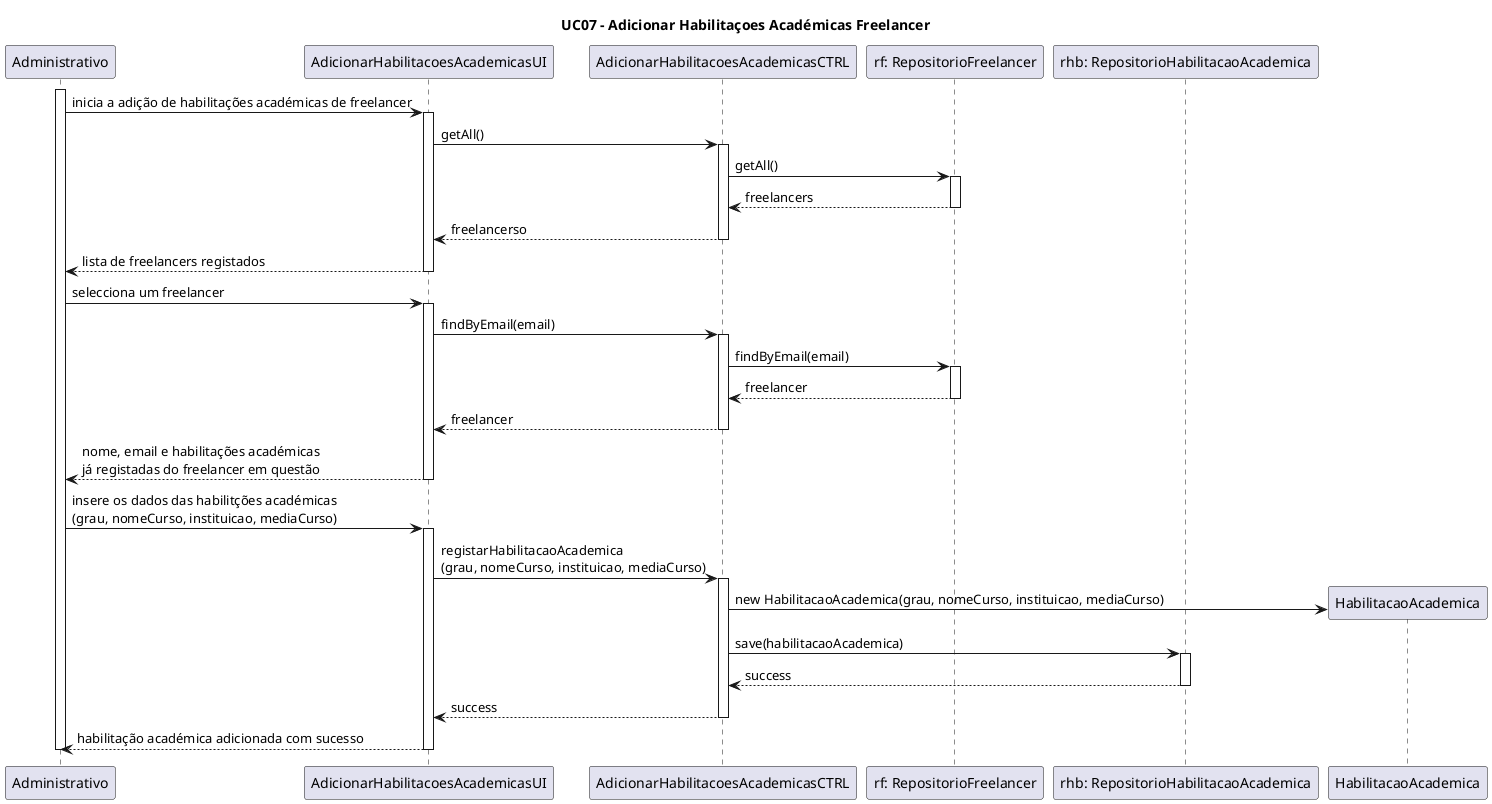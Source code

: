 @startuml

title UC07 - Adicionar Habilitaçoes Académicas Freelancer

participant "Administrativo" as Administrativo
participant "AdicionarHabilitacoesAcademicasUI" as AdicionarHabilitacoesAcademicasUI
participant "AdicionarHabilitacoesAcademicasCTRL" as AdicionarHabilitacoesAcademicasCTRL
participant "rf: RepositorioFreelancer" as RepositorioFreelancer
participant "rhb: RepositorioHabilitacaoAcademica" as RepositorioHabilitacaoAcademica

activate Administrativo
Administrativo -> AdicionarHabilitacoesAcademicasUI : inicia a adição de habilitações académicas de freelancer
activate AdicionarHabilitacoesAcademicasUI
AdicionarHabilitacoesAcademicasUI -> AdicionarHabilitacoesAcademicasCTRL: getAll()
activate AdicionarHabilitacoesAcademicasCTRL
AdicionarHabilitacoesAcademicasCTRL -> RepositorioFreelancer: getAll()
activate RepositorioFreelancer

RepositorioFreelancer --> AdicionarHabilitacoesAcademicasCTRL: freelancers
deactivate RepositorioFreelancer
AdicionarHabilitacoesAcademicasCTRL --> AdicionarHabilitacoesAcademicasUI: freelancerso
deactivate AdicionarHabilitacoesAcademicasCTRL
AdicionarHabilitacoesAcademicasUI --> Administrativo: lista de freelancers registados
deactivate AdicionarHabilitacoesAcademicasUI

Administrativo -> AdicionarHabilitacoesAcademicasUI: selecciona um freelancer
activate AdicionarHabilitacoesAcademicasUI
AdicionarHabilitacoesAcademicasUI -> AdicionarHabilitacoesAcademicasCTRL: findByEmail(email)
activate AdicionarHabilitacoesAcademicasCTRL
AdicionarHabilitacoesAcademicasCTRL -> RepositorioFreelancer: findByEmail(email)
activate RepositorioFreelancer
RepositorioFreelancer --> AdicionarHabilitacoesAcademicasCTRL: freelancer
deactivate RepositorioFreelancer
AdicionarHabilitacoesAcademicasCTRL --> AdicionarHabilitacoesAcademicasUI: freelancer
deactivate AdicionarHabilitacoesAcademicasCTRL
AdicionarHabilitacoesAcademicasUI --> Administrativo: nome, email e habilitações académicas \njá registadas do freelancer em questão
deactivate AdicionarHabilitacoesAcademicasUI

Administrativo -> AdicionarHabilitacoesAcademicasUI: insere os dados das habilitções académicas \n(grau, nomeCurso, instituicao, mediaCurso)
activate AdicionarHabilitacoesAcademicasUI
AdicionarHabilitacoesAcademicasUI -> AdicionarHabilitacoesAcademicasCTRL: registarHabilitacaoAcademica\n(grau, nomeCurso, instituicao, mediaCurso)
activate AdicionarHabilitacoesAcademicasCTRL
create HabilitacaoAcademica
AdicionarHabilitacoesAcademicasCTRL -> HabilitacaoAcademica: new HabilitacaoAcademica(grau, nomeCurso, instituicao, mediaCurso)
AdicionarHabilitacoesAcademicasCTRL -> RepositorioHabilitacaoAcademica: save(habilitacaoAcademica)
activate RepositorioHabilitacaoAcademica
RepositorioHabilitacaoAcademica --> AdicionarHabilitacoesAcademicasCTRL: success
deactivate RepositorioHabilitacaoAcademica
AdicionarHabilitacoesAcademicasCTRL --> AdicionarHabilitacoesAcademicasUI: success
deactivate AdicionarHabilitacoesAcademicasCTRL
AdicionarHabilitacoesAcademicasUI --> Administrativo: habilitação académica adicionada com sucesso
deactivate AdicionarHabilitacoesAcademicasUI
deactivate Administrativo

@enduml
